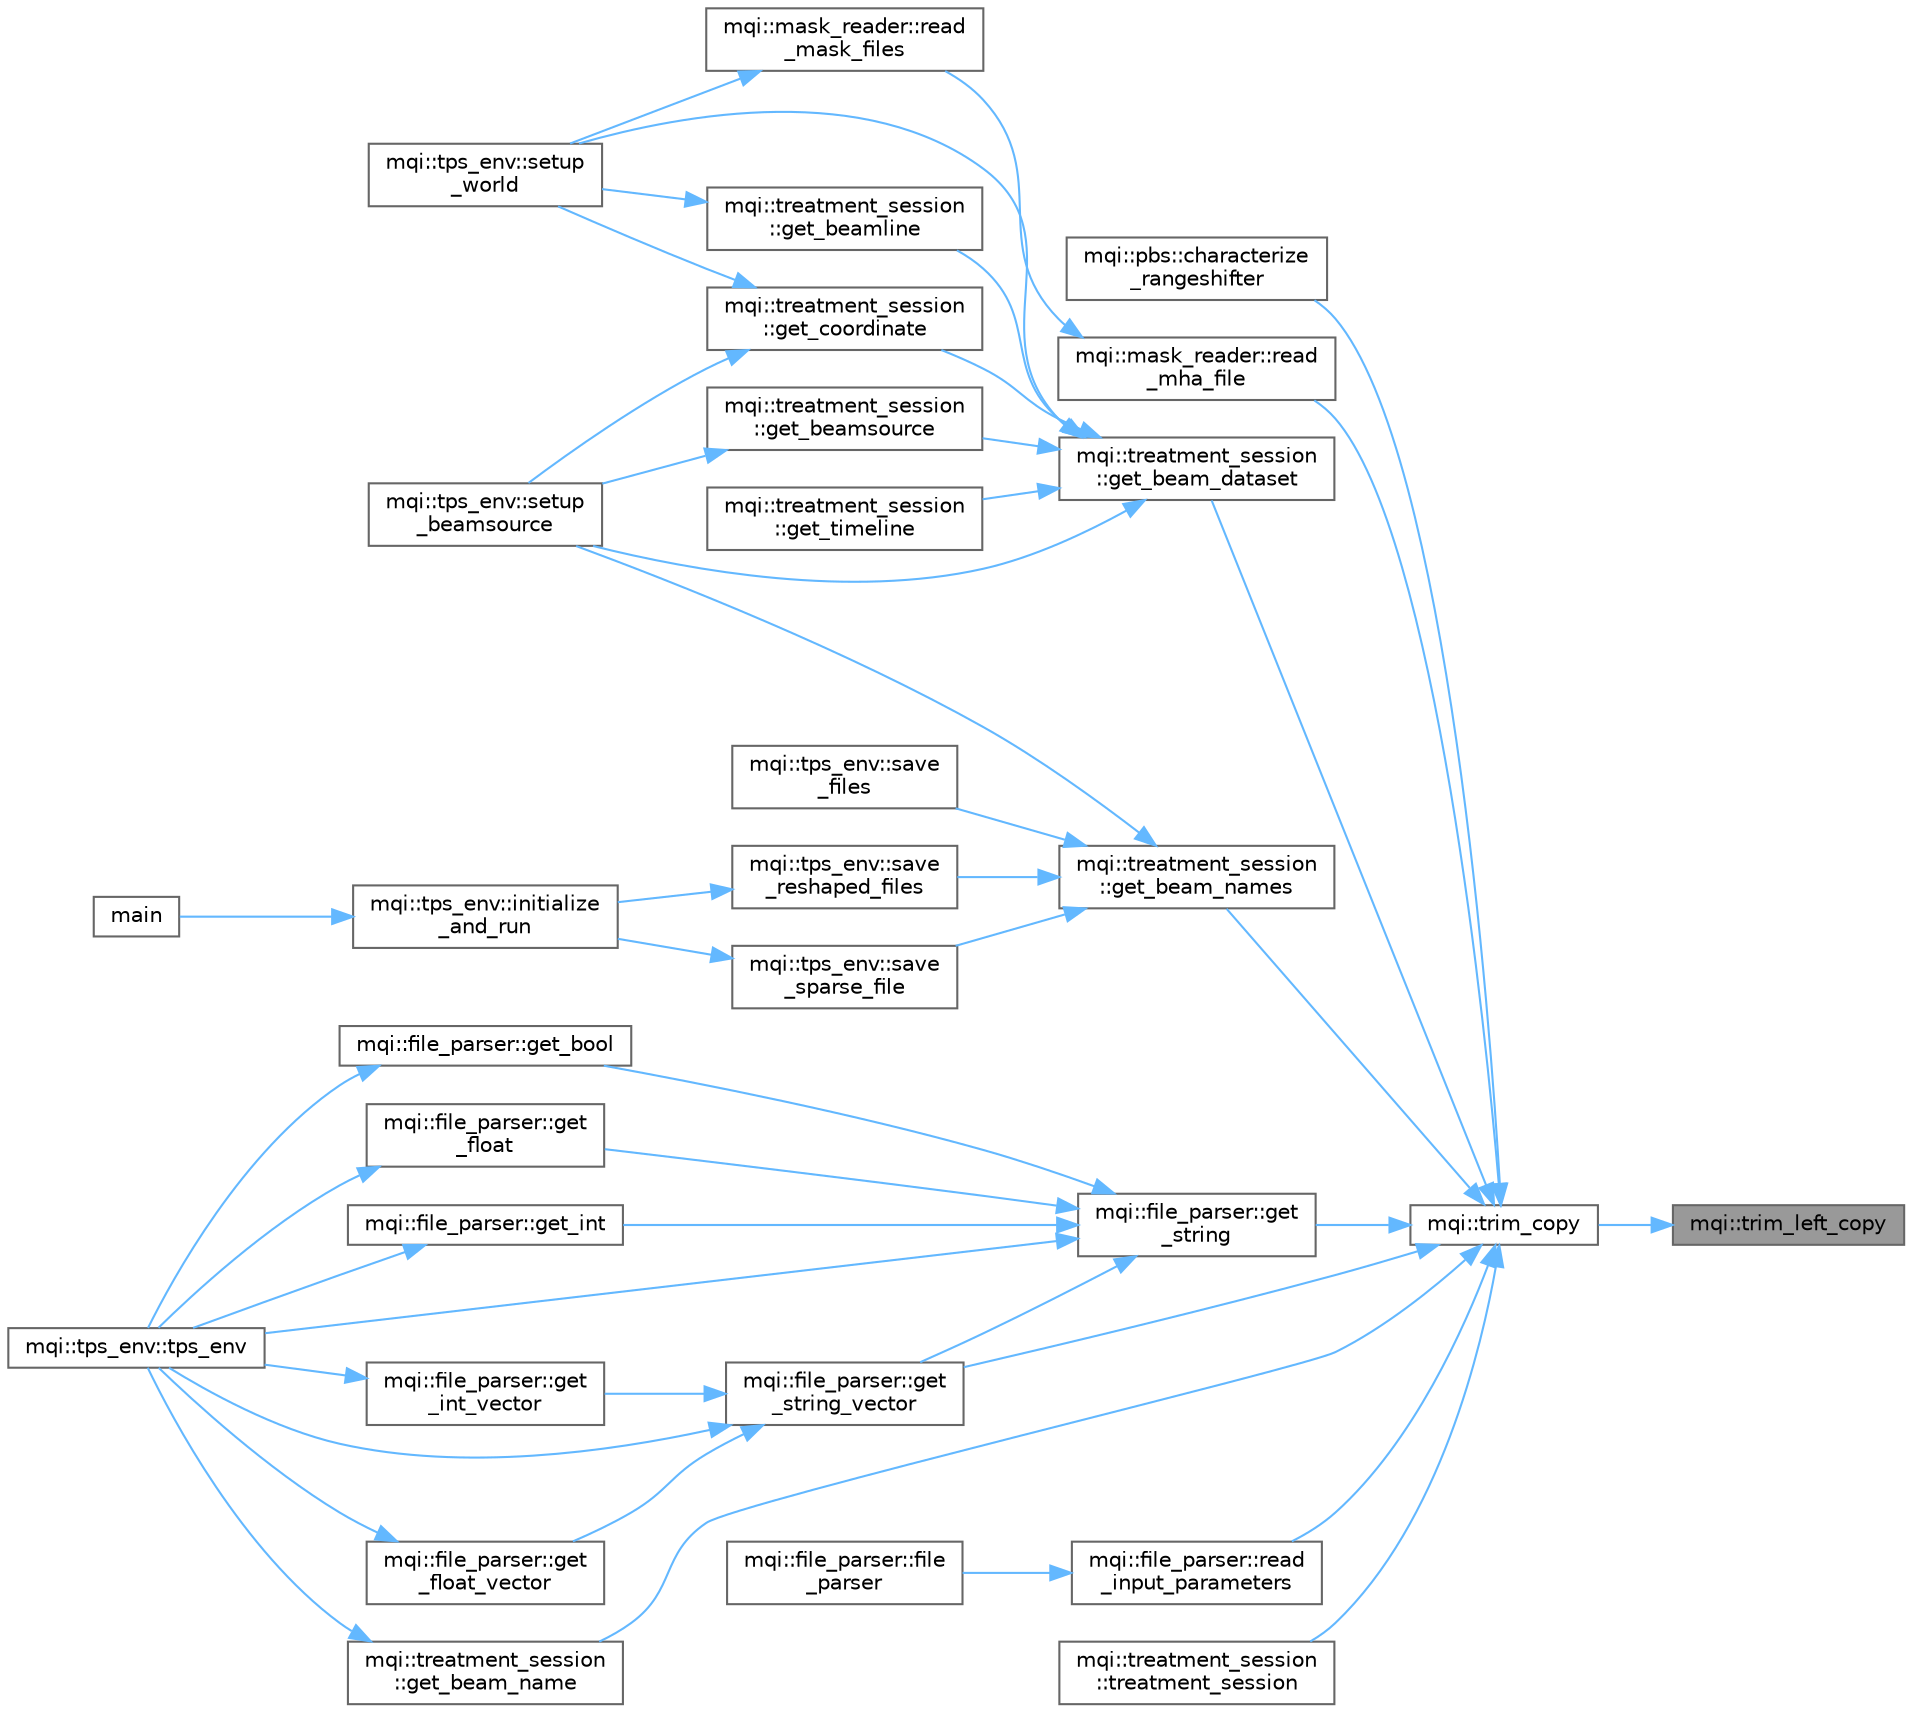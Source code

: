 digraph "mqi::trim_left_copy"
{
 // LATEX_PDF_SIZE
  bgcolor="transparent";
  edge [fontname=Helvetica,fontsize=10,labelfontname=Helvetica,labelfontsize=10];
  node [fontname=Helvetica,fontsize=10,shape=box,height=0.2,width=0.4];
  rankdir="RL";
  Node1 [id="Node000001",label="mqi::trim_left_copy",height=0.2,width=0.4,color="gray40", fillcolor="grey60", style="filled", fontcolor="black",tooltip="Removes leading whitespace from a string."];
  Node1 -> Node2 [id="edge1_Node000001_Node000002",dir="back",color="steelblue1",style="solid",tooltip=" "];
  Node2 [id="Node000002",label="mqi::trim_copy",height=0.2,width=0.4,color="grey40", fillcolor="white", style="filled",URL="$namespacemqi.html#aa0eab400a55a6a7957d2b4eb8391916b",tooltip="Removes leading and trailing whitespace from a string."];
  Node2 -> Node3 [id="edge2_Node000002_Node000003",dir="back",color="steelblue1",style="solid",tooltip=" "];
  Node3 [id="Node000003",label="mqi::pbs::characterize\l_rangeshifter",height=0.2,width=0.4,color="grey40", fillcolor="white", style="filled",URL="$classmqi_1_1pbs.html#aa9c9d54975855ff6165721920e69a2f7",tooltip="Characterizes a range shifter based on DICOM data and machine geometry."];
  Node2 -> Node4 [id="edge3_Node000002_Node000004",dir="back",color="steelblue1",style="solid",tooltip=" "];
  Node4 [id="Node000004",label="mqi::treatment_session\l::get_beam_dataset",height=0.2,width=0.4,color="grey40", fillcolor="white", style="filled",URL="$classmqi_1_1treatment__session.html#a2a3b3abb857ef6671d488e5821ba8f91",tooltip="Retrieves the DICOM dataset for a beam given its name."];
  Node4 -> Node5 [id="edge4_Node000004_Node000005",dir="back",color="steelblue1",style="solid",tooltip=" "];
  Node5 [id="Node000005",label="mqi::treatment_session\l::get_beamline",height=0.2,width=0.4,color="grey40", fillcolor="white", style="filled",URL="$classmqi_1_1treatment__session.html#a901fd1a39674807e5a29421c94b64c3d",tooltip="Gets the beamline object for a specific beam."];
  Node5 -> Node6 [id="edge5_Node000005_Node000006",dir="back",color="steelblue1",style="solid",tooltip=" "];
  Node6 [id="Node000006",label="mqi::tps_env::setup\l_world",height=0.2,width=0.4,color="grey40", fillcolor="white", style="filled",URL="$classmqi_1_1tps__env.html#ad69ee252b1752210a67af91b124c0020",tooltip="Sets up the world geometry, including the patient geometry from CT data and beamline components."];
  Node4 -> Node7 [id="edge6_Node000004_Node000007",dir="back",color="steelblue1",style="solid",tooltip=" "];
  Node7 [id="Node000007",label="mqi::treatment_session\l::get_beamsource",height=0.2,width=0.4,color="grey40", fillcolor="white", style="filled",URL="$classmqi_1_1treatment__session.html#a6c810d02e0867886b8a1e46f7f8a33f4",tooltip="Gets the beam source object for a specific beam."];
  Node7 -> Node8 [id="edge7_Node000007_Node000008",dir="back",color="steelblue1",style="solid",tooltip=" "];
  Node8 [id="Node000008",label="mqi::tps_env::setup\l_beamsource",height=0.2,width=0.4,color="grey40", fillcolor="white", style="filled",URL="$classmqi_1_1tps__env.html#a800faab5c9831316564b5a20e19b0a72",tooltip="Sets up the particle beam source based on the treatment plan and log files."];
  Node4 -> Node9 [id="edge8_Node000004_Node000009",dir="back",color="steelblue1",style="solid",tooltip=" "];
  Node9 [id="Node000009",label="mqi::treatment_session\l::get_coordinate",height=0.2,width=0.4,color="grey40", fillcolor="white", style="filled",URL="$classmqi_1_1treatment__session.html#aa60104ac826f8d913b996bd9ec2690f8",tooltip="Gets the coordinate transformation object for a specific beam."];
  Node9 -> Node8 [id="edge9_Node000009_Node000008",dir="back",color="steelblue1",style="solid",tooltip=" "];
  Node9 -> Node6 [id="edge10_Node000009_Node000006",dir="back",color="steelblue1",style="solid",tooltip=" "];
  Node4 -> Node10 [id="edge11_Node000004_Node000010",dir="back",color="steelblue1",style="solid",tooltip=" "];
  Node10 [id="Node000010",label="mqi::treatment_session\l::get_timeline",height=0.2,width=0.4,color="grey40", fillcolor="white", style="filled",URL="$classmqi_1_1treatment__session.html#afba09f9861f7f11194b0b85a1e56a542",tooltip="Gets the timeline object for a specific beam."];
  Node4 -> Node8 [id="edge12_Node000004_Node000008",dir="back",color="steelblue1",style="solid",tooltip=" "];
  Node4 -> Node6 [id="edge13_Node000004_Node000006",dir="back",color="steelblue1",style="solid",tooltip=" "];
  Node2 -> Node11 [id="edge14_Node000002_Node000011",dir="back",color="steelblue1",style="solid",tooltip=" "];
  Node11 [id="Node000011",label="mqi::treatment_session\l::get_beam_name",height=0.2,width=0.4,color="grey40", fillcolor="white", style="filled",URL="$classmqi_1_1treatment__session.html#ad2dc422ddcde2d8264390d0571ba832b",tooltip="Retrieves the name of a beam given its number."];
  Node11 -> Node12 [id="edge15_Node000011_Node000012",dir="back",color="steelblue1",style="solid",tooltip=" "];
  Node12 [id="Node000012",label="mqi::tps_env::tps_env",height=0.2,width=0.4,color="grey40", fillcolor="white", style="filled",URL="$classmqi_1_1tps__env.html#a172c3492bce5f87e64dc91eae007029a",tooltip="Constructs a new tps_env object."];
  Node2 -> Node13 [id="edge16_Node000002_Node000013",dir="back",color="steelblue1",style="solid",tooltip=" "];
  Node13 [id="Node000013",label="mqi::treatment_session\l::get_beam_names",height=0.2,width=0.4,color="grey40", fillcolor="white", style="filled",URL="$classmqi_1_1treatment__session.html#ab34ece772cc061bfa0416479129787ab",tooltip="Retrieves a list of all beam names from the treatment plan."];
  Node13 -> Node14 [id="edge17_Node000013_Node000014",dir="back",color="steelblue1",style="solid",tooltip=" "];
  Node14 [id="Node000014",label="mqi::tps_env::save\l_files",height=0.2,width=0.4,color="grey40", fillcolor="white", style="filled",URL="$classmqi_1_1tps__env.html#a007cd1c0f74ea41ea67ec6f3d32fd868",tooltip="Saves the simulation results to binary files."];
  Node13 -> Node15 [id="edge18_Node000013_Node000015",dir="back",color="steelblue1",style="solid",tooltip=" "];
  Node15 [id="Node000015",label="mqi::tps_env::save\l_reshaped_files",height=0.2,width=0.4,color="grey40", fillcolor="white", style="filled",URL="$classmqi_1_1tps__env.html#a6c46039ec5f8ad11f01812443d60e050",tooltip="Saves the reshaped simulation results to files in various formats (mhd, mha, raw)."];
  Node15 -> Node16 [id="edge19_Node000015_Node000016",dir="back",color="steelblue1",style="solid",tooltip=" "];
  Node16 [id="Node000016",label="mqi::tps_env::initialize\l_and_run",height=0.2,width=0.4,color="grey40", fillcolor="white", style="filled",URL="$classmqi_1_1tps__env.html#ab99846553d1f27bb6b0f7b8ad10aaaaf",tooltip="Initializes and runs the simulation for all specified beams."];
  Node16 -> Node17 [id="edge20_Node000016_Node000017",dir="back",color="steelblue1",style="solid",tooltip=" "];
  Node17 [id="Node000017",label="main",height=0.2,width=0.4,color="grey40", fillcolor="white", style="filled",URL="$tps__env_8cpp.html#a0ddf1224851353fc92bfbff6f499fa97",tooltip="The main function for the TPS environment executable."];
  Node13 -> Node18 [id="edge21_Node000013_Node000018",dir="back",color="steelblue1",style="solid",tooltip=" "];
  Node18 [id="Node000018",label="mqi::tps_env::save\l_sparse_file",height=0.2,width=0.4,color="grey40", fillcolor="white", style="filled",URL="$classmqi_1_1tps__env.html#a8704f4b05c3694c287abfba698d12663",tooltip="Saves the simulation results in a sparse format (npz)."];
  Node18 -> Node16 [id="edge22_Node000018_Node000016",dir="back",color="steelblue1",style="solid",tooltip=" "];
  Node13 -> Node8 [id="edge23_Node000013_Node000008",dir="back",color="steelblue1",style="solid",tooltip=" "];
  Node2 -> Node19 [id="edge24_Node000002_Node000019",dir="back",color="steelblue1",style="solid",tooltip=" "];
  Node19 [id="Node000019",label="mqi::file_parser::get\l_string",height=0.2,width=0.4,color="grey40", fillcolor="white", style="filled",URL="$classmqi_1_1file__parser.html#ab0657016c2d8aea0fb323575542b5516",tooltip="Gets a string value for a given configuration option (key)."];
  Node19 -> Node20 [id="edge25_Node000019_Node000020",dir="back",color="steelblue1",style="solid",tooltip=" "];
  Node20 [id="Node000020",label="mqi::file_parser::get_bool",height=0.2,width=0.4,color="grey40", fillcolor="white", style="filled",URL="$classmqi_1_1file__parser.html#a134f7f1c8c8e7aaf72609a7b2b173e7d",tooltip="Gets a boolean value for a given option key."];
  Node20 -> Node12 [id="edge26_Node000020_Node000012",dir="back",color="steelblue1",style="solid",tooltip=" "];
  Node19 -> Node21 [id="edge27_Node000019_Node000021",dir="back",color="steelblue1",style="solid",tooltip=" "];
  Node21 [id="Node000021",label="mqi::file_parser::get\l_float",height=0.2,width=0.4,color="grey40", fillcolor="white", style="filled",URL="$classmqi_1_1file__parser.html#ac1bdf2a9bbbffa187aa5f5ec00b4f95c",tooltip="Gets a float value for a given option key."];
  Node21 -> Node12 [id="edge28_Node000021_Node000012",dir="back",color="steelblue1",style="solid",tooltip=" "];
  Node19 -> Node22 [id="edge29_Node000019_Node000022",dir="back",color="steelblue1",style="solid",tooltip=" "];
  Node22 [id="Node000022",label="mqi::file_parser::get_int",height=0.2,width=0.4,color="grey40", fillcolor="white", style="filled",URL="$classmqi_1_1file__parser.html#a7118fd98bf8610b8d06f110f8e744824",tooltip="Gets an integer value for a given option key."];
  Node22 -> Node12 [id="edge30_Node000022_Node000012",dir="back",color="steelblue1",style="solid",tooltip=" "];
  Node19 -> Node23 [id="edge31_Node000019_Node000023",dir="back",color="steelblue1",style="solid",tooltip=" "];
  Node23 [id="Node000023",label="mqi::file_parser::get\l_string_vector",height=0.2,width=0.4,color="grey40", fillcolor="white", style="filled",URL="$classmqi_1_1file__parser.html#a451e41063332b20d9860e96b8da63ed2",tooltip="Gets a vector of strings for a given option key, where values are separated by a delimiter."];
  Node23 -> Node24 [id="edge32_Node000023_Node000024",dir="back",color="steelblue1",style="solid",tooltip=" "];
  Node24 [id="Node000024",label="mqi::file_parser::get\l_float_vector",height=0.2,width=0.4,color="grey40", fillcolor="white", style="filled",URL="$classmqi_1_1file__parser.html#ada8e0c36ddadee64a5df79823a15e4ce",tooltip="Gets a vector of floats for a given option key."];
  Node24 -> Node12 [id="edge33_Node000024_Node000012",dir="back",color="steelblue1",style="solid",tooltip=" "];
  Node23 -> Node25 [id="edge34_Node000023_Node000025",dir="back",color="steelblue1",style="solid",tooltip=" "];
  Node25 [id="Node000025",label="mqi::file_parser::get\l_int_vector",height=0.2,width=0.4,color="grey40", fillcolor="white", style="filled",URL="$classmqi_1_1file__parser.html#a88ae62743f4db2d5ca7daf8ad20ab7d8",tooltip="Gets a vector of integers for a given option key."];
  Node25 -> Node12 [id="edge35_Node000025_Node000012",dir="back",color="steelblue1",style="solid",tooltip=" "];
  Node23 -> Node12 [id="edge36_Node000023_Node000012",dir="back",color="steelblue1",style="solid",tooltip=" "];
  Node19 -> Node12 [id="edge37_Node000019_Node000012",dir="back",color="steelblue1",style="solid",tooltip=" "];
  Node2 -> Node23 [id="edge38_Node000002_Node000023",dir="back",color="steelblue1",style="solid",tooltip=" "];
  Node2 -> Node26 [id="edge39_Node000002_Node000026",dir="back",color="steelblue1",style="solid",tooltip=" "];
  Node26 [id="Node000026",label="mqi::file_parser::read\l_input_parameters",height=0.2,width=0.4,color="grey40", fillcolor="white", style="filled",URL="$classmqi_1_1file__parser.html#a96c6022cac436c5804d7ddd56d7b5ab1",tooltip="Reads all lines from the input configuration file, skipping comments and empty lines."];
  Node26 -> Node27 [id="edge40_Node000026_Node000027",dir="back",color="steelblue1",style="solid",tooltip=" "];
  Node27 [id="Node000027",label="mqi::file_parser::file\l_parser",height=0.2,width=0.4,color="grey40", fillcolor="white", style="filled",URL="$classmqi_1_1file__parser.html#adef564c16439683a6c3808a5c35f838f",tooltip="Constructs a file_parser object."];
  Node2 -> Node28 [id="edge41_Node000002_Node000028",dir="back",color="steelblue1",style="solid",tooltip=" "];
  Node28 [id="Node000028",label="mqi::mask_reader::read\l_mha_file",height=0.2,width=0.4,color="grey40", fillcolor="white", style="filled",URL="$classmqi_1_1mask__reader.html#a89acdf14810668dea07ad5cfa24ae5d2",tooltip="Reads a single mask file in the MetaImage (.mha) format."];
  Node28 -> Node29 [id="edge42_Node000028_Node000029",dir="back",color="steelblue1",style="solid",tooltip=" "];
  Node29 [id="Node000029",label="mqi::mask_reader::read\l_mask_files",height=0.2,width=0.4,color="grey40", fillcolor="white", style="filled",URL="$classmqi_1_1mask__reader.html#abdfe7df76b188952593162e1caea9933",tooltip="Reads and combines multiple mask files into a single mask."];
  Node29 -> Node6 [id="edge43_Node000029_Node000006",dir="back",color="steelblue1",style="solid",tooltip=" "];
  Node2 -> Node30 [id="edge44_Node000002_Node000030",dir="back",color="steelblue1",style="solid",tooltip=" "];
  Node30 [id="Node000030",label="mqi::treatment_session\l::treatment_session",height=0.2,width=0.4,color="grey40", fillcolor="white", style="filled",URL="$classmqi_1_1treatment__session.html#ada9ab77d154e29f513dbba769ca83cbe",tooltip="Constructs a treatment session from a DICOM file."];
}
